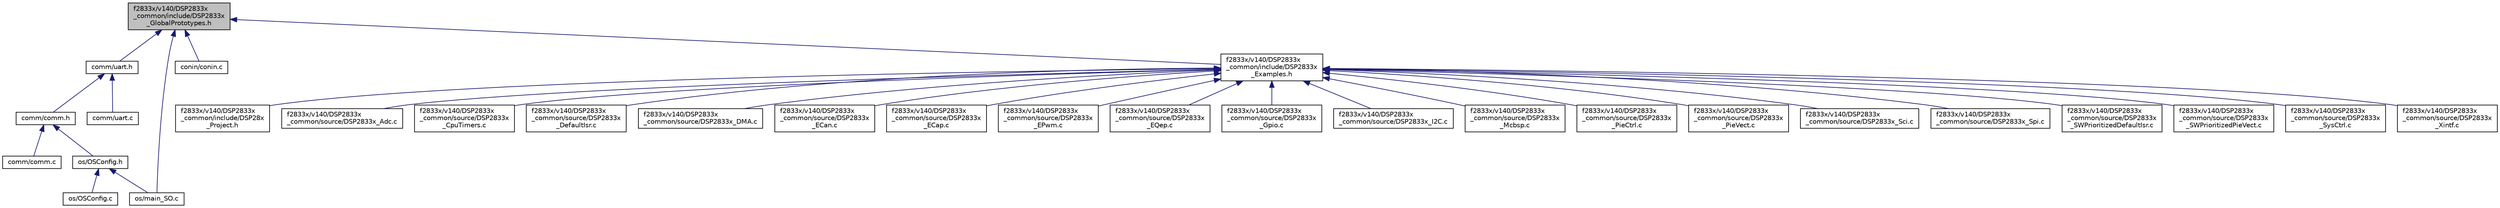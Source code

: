 digraph "f2833x/v140/DSP2833x_common/include/DSP2833x_GlobalPrototypes.h"
{
  edge [fontname="Helvetica",fontsize="10",labelfontname="Helvetica",labelfontsize="10"];
  node [fontname="Helvetica",fontsize="10",shape=record];
  Node1 [label="f2833x/v140/DSP2833x\l_common/include/DSP2833x\l_GlobalPrototypes.h",height=0.2,width=0.4,color="black", fillcolor="grey75", style="filled", fontcolor="black"];
  Node1 -> Node2 [dir="back",color="midnightblue",fontsize="10",style="solid"];
  Node2 [label="comm/uart.h",height=0.2,width=0.4,color="black", fillcolor="white", style="filled",URL="$uart_8h.html",tooltip="File containing communication protocol between matlab and microcontroller. "];
  Node2 -> Node3 [dir="back",color="midnightblue",fontsize="10",style="solid"];
  Node3 [label="comm/comm.h",height=0.2,width=0.4,color="black", fillcolor="white", style="filled",URL="$comm_8h.html",tooltip="File containing common definitions for all project. "];
  Node3 -> Node4 [dir="back",color="midnightblue",fontsize="10",style="solid"];
  Node4 [label="comm/comm.c",height=0.2,width=0.4,color="black", fillcolor="white", style="filled",URL="$comm_8c.html",tooltip="File containing communication protocol between matlab and microcontroller. "];
  Node3 -> Node5 [dir="back",color="midnightblue",fontsize="10",style="solid"];
  Node5 [label="os/OSConfig.h",height=0.2,width=0.4,color="black", fillcolor="white", style="filled",URL="$_o_s_config_8h.html"];
  Node5 -> Node6 [dir="back",color="midnightblue",fontsize="10",style="solid"];
  Node6 [label="os/main_SO.c",height=0.2,width=0.4,color="black", fillcolor="white", style="filled",URL="$main___s_o_8c.html"];
  Node5 -> Node7 [dir="back",color="midnightblue",fontsize="10",style="solid"];
  Node7 [label="os/OSConfig.c",height=0.2,width=0.4,color="black", fillcolor="white", style="filled",URL="$_o_s_config_8c.html"];
  Node2 -> Node8 [dir="back",color="midnightblue",fontsize="10",style="solid"];
  Node8 [label="comm/uart.c",height=0.2,width=0.4,color="black", fillcolor="white", style="filled",URL="$uart_8c.html",tooltip="File containing uart low level driver. "];
  Node1 -> Node9 [dir="back",color="midnightblue",fontsize="10",style="solid"];
  Node9 [label="conin/conin.c",height=0.2,width=0.4,color="black", fillcolor="white", style="filled",URL="$conin_8c.html",tooltip="File containing common definitions for all project. "];
  Node1 -> Node10 [dir="back",color="midnightblue",fontsize="10",style="solid"];
  Node10 [label="f2833x/v140/DSP2833x\l_common/include/DSP2833x\l_Examples.h",height=0.2,width=0.4,color="black", fillcolor="white", style="filled",URL="$_d_s_p2833x___examples_8h.html"];
  Node10 -> Node11 [dir="back",color="midnightblue",fontsize="10",style="solid"];
  Node11 [label="f2833x/v140/DSP2833x\l_common/include/DSP28x\l_Project.h",height=0.2,width=0.4,color="black", fillcolor="white", style="filled",URL="$_d_s_p28x___project_8h.html"];
  Node10 -> Node12 [dir="back",color="midnightblue",fontsize="10",style="solid"];
  Node12 [label="f2833x/v140/DSP2833x\l_common/source/DSP2833x_Adc.c",height=0.2,width=0.4,color="black", fillcolor="white", style="filled",URL="$_d_s_p2833x___adc_8c.html"];
  Node10 -> Node13 [dir="back",color="midnightblue",fontsize="10",style="solid"];
  Node13 [label="f2833x/v140/DSP2833x\l_common/source/DSP2833x\l_CpuTimers.c",height=0.2,width=0.4,color="black", fillcolor="white", style="filled",URL="$_d_s_p2833x___cpu_timers_8c.html"];
  Node10 -> Node14 [dir="back",color="midnightblue",fontsize="10",style="solid"];
  Node14 [label="f2833x/v140/DSP2833x\l_common/source/DSP2833x\l_DefaultIsr.c",height=0.2,width=0.4,color="black", fillcolor="white", style="filled",URL="$_d_s_p2833x___default_isr_8c.html"];
  Node10 -> Node15 [dir="back",color="midnightblue",fontsize="10",style="solid"];
  Node15 [label="f2833x/v140/DSP2833x\l_common/source/DSP2833x_DMA.c",height=0.2,width=0.4,color="black", fillcolor="white", style="filled",URL="$_d_s_p2833x___d_m_a_8c.html"];
  Node10 -> Node16 [dir="back",color="midnightblue",fontsize="10",style="solid"];
  Node16 [label="f2833x/v140/DSP2833x\l_common/source/DSP2833x\l_ECan.c",height=0.2,width=0.4,color="black", fillcolor="white", style="filled",URL="$_d_s_p2833x___e_can_8c.html"];
  Node10 -> Node17 [dir="back",color="midnightblue",fontsize="10",style="solid"];
  Node17 [label="f2833x/v140/DSP2833x\l_common/source/DSP2833x\l_ECap.c",height=0.2,width=0.4,color="black", fillcolor="white", style="filled",URL="$_d_s_p2833x___e_cap_8c.html"];
  Node10 -> Node18 [dir="back",color="midnightblue",fontsize="10",style="solid"];
  Node18 [label="f2833x/v140/DSP2833x\l_common/source/DSP2833x\l_EPwm.c",height=0.2,width=0.4,color="black", fillcolor="white", style="filled",URL="$_d_s_p2833x___e_pwm_8c.html"];
  Node10 -> Node19 [dir="back",color="midnightblue",fontsize="10",style="solid"];
  Node19 [label="f2833x/v140/DSP2833x\l_common/source/DSP2833x\l_EQep.c",height=0.2,width=0.4,color="black", fillcolor="white", style="filled",URL="$_d_s_p2833x___e_qep_8c.html"];
  Node10 -> Node20 [dir="back",color="midnightblue",fontsize="10",style="solid"];
  Node20 [label="f2833x/v140/DSP2833x\l_common/source/DSP2833x\l_Gpio.c",height=0.2,width=0.4,color="black", fillcolor="white", style="filled",URL="$_d_s_p2833x___gpio_8c.html"];
  Node10 -> Node21 [dir="back",color="midnightblue",fontsize="10",style="solid"];
  Node21 [label="f2833x/v140/DSP2833x\l_common/source/DSP2833x_I2C.c",height=0.2,width=0.4,color="black", fillcolor="white", style="filled",URL="$_d_s_p2833x___i2_c_8c.html"];
  Node10 -> Node22 [dir="back",color="midnightblue",fontsize="10",style="solid"];
  Node22 [label="f2833x/v140/DSP2833x\l_common/source/DSP2833x\l_Mcbsp.c",height=0.2,width=0.4,color="black", fillcolor="white", style="filled",URL="$_d_s_p2833x___mcbsp_8c.html"];
  Node10 -> Node23 [dir="back",color="midnightblue",fontsize="10",style="solid"];
  Node23 [label="f2833x/v140/DSP2833x\l_common/source/DSP2833x\l_PieCtrl.c",height=0.2,width=0.4,color="black", fillcolor="white", style="filled",URL="$_d_s_p2833x___pie_ctrl_8c.html"];
  Node10 -> Node24 [dir="back",color="midnightblue",fontsize="10",style="solid"];
  Node24 [label="f2833x/v140/DSP2833x\l_common/source/DSP2833x\l_PieVect.c",height=0.2,width=0.4,color="black", fillcolor="white", style="filled",URL="$_d_s_p2833x___pie_vect_8c.html"];
  Node10 -> Node25 [dir="back",color="midnightblue",fontsize="10",style="solid"];
  Node25 [label="f2833x/v140/DSP2833x\l_common/source/DSP2833x_Sci.c",height=0.2,width=0.4,color="black", fillcolor="white", style="filled",URL="$_d_s_p2833x___sci_8c.html"];
  Node10 -> Node26 [dir="back",color="midnightblue",fontsize="10",style="solid"];
  Node26 [label="f2833x/v140/DSP2833x\l_common/source/DSP2833x_Spi.c",height=0.2,width=0.4,color="black", fillcolor="white", style="filled",URL="$_d_s_p2833x___spi_8c.html"];
  Node10 -> Node27 [dir="back",color="midnightblue",fontsize="10",style="solid"];
  Node27 [label="f2833x/v140/DSP2833x\l_common/source/DSP2833x\l_SWPrioritizedDefaultIsr.c",height=0.2,width=0.4,color="black", fillcolor="white", style="filled",URL="$_d_s_p2833x___s_w_prioritized_default_isr_8c.html"];
  Node10 -> Node28 [dir="back",color="midnightblue",fontsize="10",style="solid"];
  Node28 [label="f2833x/v140/DSP2833x\l_common/source/DSP2833x\l_SWPrioritizedPieVect.c",height=0.2,width=0.4,color="black", fillcolor="white", style="filled",URL="$_d_s_p2833x___s_w_prioritized_pie_vect_8c.html"];
  Node10 -> Node29 [dir="back",color="midnightblue",fontsize="10",style="solid"];
  Node29 [label="f2833x/v140/DSP2833x\l_common/source/DSP2833x\l_SysCtrl.c",height=0.2,width=0.4,color="black", fillcolor="white", style="filled",URL="$_d_s_p2833x___sys_ctrl_8c.html"];
  Node10 -> Node30 [dir="back",color="midnightblue",fontsize="10",style="solid"];
  Node30 [label="f2833x/v140/DSP2833x\l_common/source/DSP2833x\l_Xintf.c",height=0.2,width=0.4,color="black", fillcolor="white", style="filled",URL="$_d_s_p2833x___xintf_8c.html"];
  Node1 -> Node6 [dir="back",color="midnightblue",fontsize="10",style="solid"];
}
